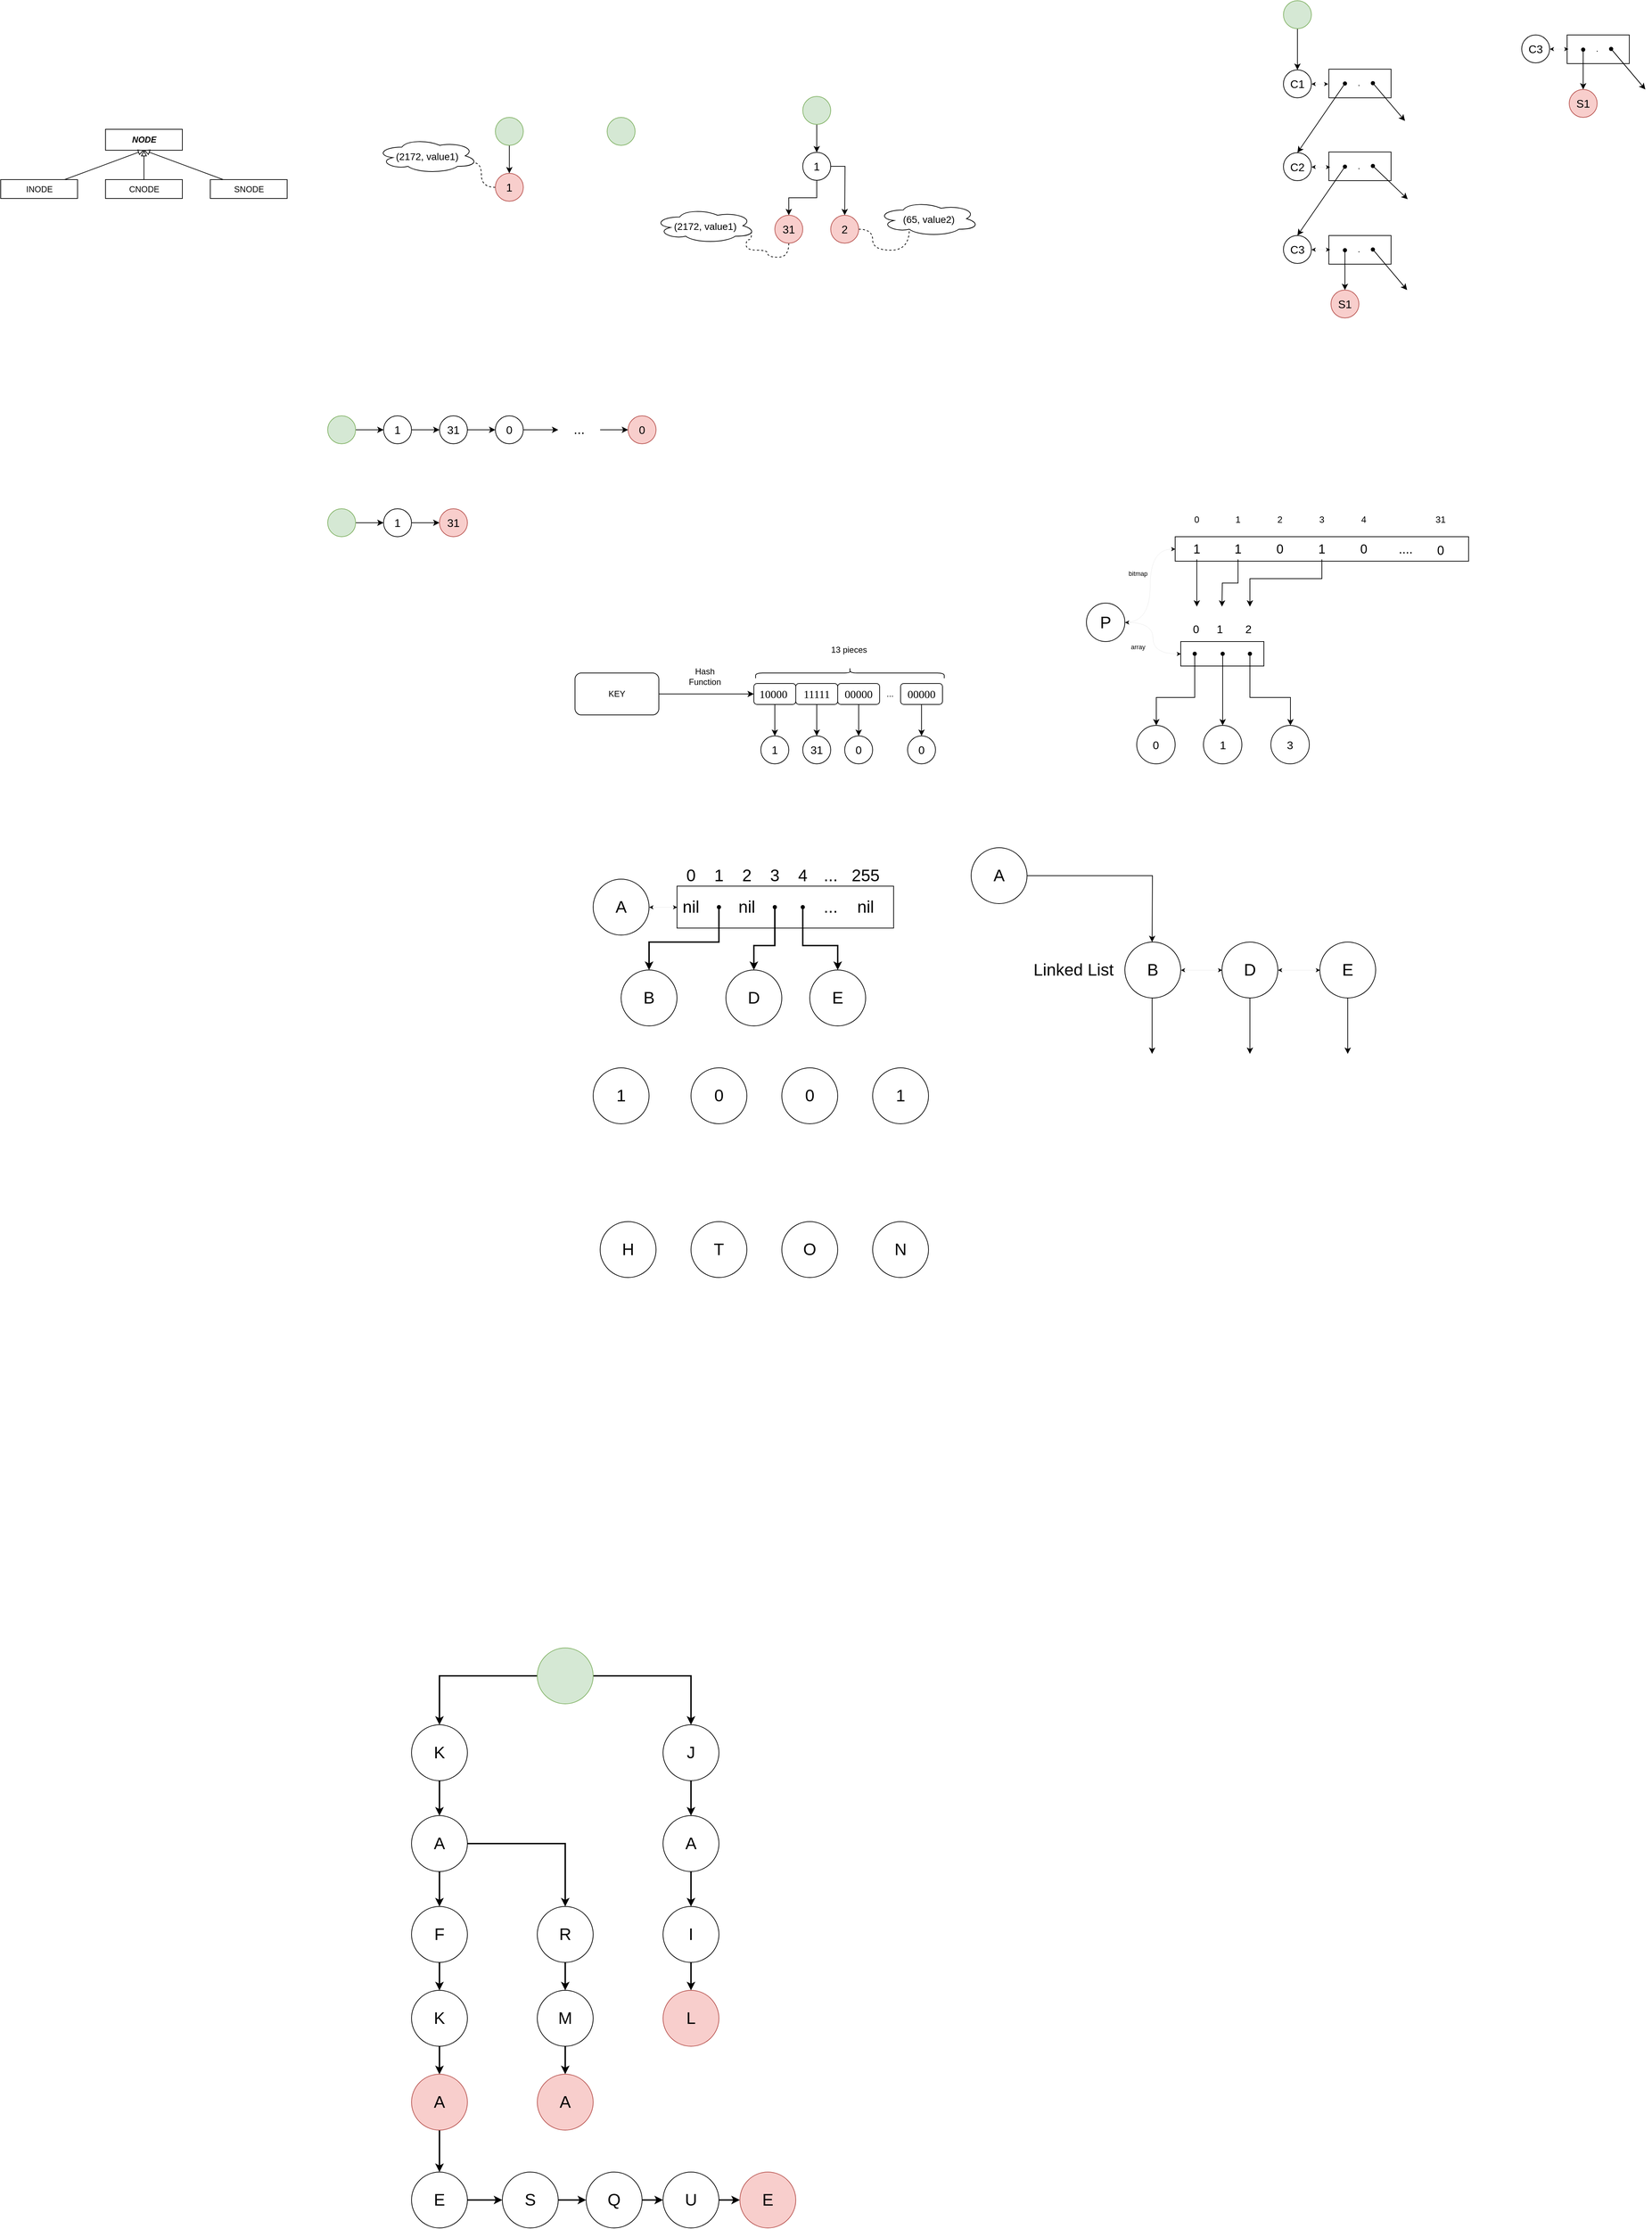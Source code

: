 <mxfile version="18.0.6" type="device"><diagram id="Sm_nSld03YN4w8bX5uwE" name="Page-1"><mxGraphModel dx="1265" dy="2917" grid="0" gridSize="10" guides="1" tooltips="1" connect="1" arrows="1" fold="1" page="0" pageScale="1" pageWidth="827" pageHeight="1169" math="0" shadow="0"><root><mxCell id="0"/><mxCell id="1" parent="0"/><mxCell id="US2ZV8XT3uplZTtyfbb9-1" style="edgeStyle=orthogonalEdgeStyle;rounded=0;orthogonalLoop=1;jettySize=auto;html=1;entryX=0.5;entryY=0;entryDx=0;entryDy=0;fontSize=24;strokeWidth=2;" parent="1" source="US2ZV8XT3uplZTtyfbb9-2" target="US2ZV8XT3uplZTtyfbb9-5" edge="1"><mxGeometry relative="1" as="geometry"/></mxCell><mxCell id="US2ZV8XT3uplZTtyfbb9-2" value="&lt;font style=&quot;font-size: 24px&quot;&gt;K&lt;/font&gt;" style="ellipse;whiteSpace=wrap;html=1;aspect=fixed;" parent="1" vertex="1"><mxGeometry x="220" y="80" width="80" height="80" as="geometry"/></mxCell><mxCell id="US2ZV8XT3uplZTtyfbb9-3" style="edgeStyle=orthogonalEdgeStyle;rounded=0;orthogonalLoop=1;jettySize=auto;html=1;entryX=0.5;entryY=0;entryDx=0;entryDy=0;fontSize=24;strokeWidth=2;" parent="1" source="US2ZV8XT3uplZTtyfbb9-5" target="US2ZV8XT3uplZTtyfbb9-7" edge="1"><mxGeometry relative="1" as="geometry"/></mxCell><mxCell id="US2ZV8XT3uplZTtyfbb9-4" style="edgeStyle=orthogonalEdgeStyle;rounded=0;orthogonalLoop=1;jettySize=auto;html=1;entryX=0.5;entryY=0;entryDx=0;entryDy=0;fontSize=24;strokeWidth=2;" parent="1" source="US2ZV8XT3uplZTtyfbb9-5" target="US2ZV8XT3uplZTtyfbb9-14" edge="1"><mxGeometry relative="1" as="geometry"/></mxCell><mxCell id="US2ZV8XT3uplZTtyfbb9-5" value="&lt;span style=&quot;font-size: 24px&quot;&gt;A&lt;/span&gt;" style="ellipse;whiteSpace=wrap;html=1;aspect=fixed;" parent="1" vertex="1"><mxGeometry x="220" y="210" width="80" height="80" as="geometry"/></mxCell><mxCell id="US2ZV8XT3uplZTtyfbb9-6" style="edgeStyle=orthogonalEdgeStyle;rounded=0;orthogonalLoop=1;jettySize=auto;html=1;fontSize=24;strokeWidth=2;" parent="1" source="US2ZV8XT3uplZTtyfbb9-7" target="US2ZV8XT3uplZTtyfbb9-10" edge="1"><mxGeometry relative="1" as="geometry"/></mxCell><mxCell id="US2ZV8XT3uplZTtyfbb9-7" value="&lt;font style=&quot;font-size: 24px&quot;&gt;F&lt;/font&gt;" style="ellipse;whiteSpace=wrap;html=1;aspect=fixed;" parent="1" vertex="1"><mxGeometry x="220" y="340" width="80" height="80" as="geometry"/></mxCell><mxCell id="US2ZV8XT3uplZTtyfbb9-8" style="edgeStyle=orthogonalEdgeStyle;rounded=0;orthogonalLoop=1;jettySize=auto;html=1;fontSize=24;" parent="1" source="US2ZV8XT3uplZTtyfbb9-10" target="US2ZV8XT3uplZTtyfbb9-12" edge="1"><mxGeometry relative="1" as="geometry"/></mxCell><mxCell id="US2ZV8XT3uplZTtyfbb9-9" value="" style="edgeStyle=orthogonalEdgeStyle;rounded=0;orthogonalLoop=1;jettySize=auto;html=1;fontSize=24;strokeWidth=2;" parent="1" source="US2ZV8XT3uplZTtyfbb9-10" target="US2ZV8XT3uplZTtyfbb9-12" edge="1"><mxGeometry relative="1" as="geometry"/></mxCell><mxCell id="US2ZV8XT3uplZTtyfbb9-10" value="&lt;font style=&quot;font-size: 24px&quot;&gt;K&lt;/font&gt;" style="ellipse;whiteSpace=wrap;html=1;aspect=fixed;" parent="1" vertex="1"><mxGeometry x="220" y="460" width="80" height="80" as="geometry"/></mxCell><mxCell id="US2ZV8XT3uplZTtyfbb9-11" style="edgeStyle=orthogonalEdgeStyle;rounded=0;orthogonalLoop=1;jettySize=auto;html=1;entryX=0.5;entryY=0;entryDx=0;entryDy=0;fontSize=24;strokeWidth=2;" parent="1" source="US2ZV8XT3uplZTtyfbb9-12" target="US2ZV8XT3uplZTtyfbb9-29" edge="1"><mxGeometry relative="1" as="geometry"/></mxCell><mxCell id="US2ZV8XT3uplZTtyfbb9-12" value="&lt;font style=&quot;font-size: 24px&quot;&gt;A&lt;/font&gt;" style="ellipse;whiteSpace=wrap;html=1;aspect=fixed;fillColor=#f8cecc;strokeColor=#b85450;" parent="1" vertex="1"><mxGeometry x="220" y="580" width="80" height="80" as="geometry"/></mxCell><mxCell id="US2ZV8XT3uplZTtyfbb9-13" style="edgeStyle=orthogonalEdgeStyle;rounded=0;orthogonalLoop=1;jettySize=auto;html=1;entryX=0.5;entryY=0;entryDx=0;entryDy=0;fontSize=24;strokeWidth=2;" parent="1" source="US2ZV8XT3uplZTtyfbb9-14" target="US2ZV8XT3uplZTtyfbb9-16" edge="1"><mxGeometry relative="1" as="geometry"/></mxCell><mxCell id="US2ZV8XT3uplZTtyfbb9-14" value="&lt;font style=&quot;font-size: 24px&quot;&gt;R&lt;/font&gt;" style="ellipse;whiteSpace=wrap;html=1;aspect=fixed;" parent="1" vertex="1"><mxGeometry x="400" y="340" width="80" height="80" as="geometry"/></mxCell><mxCell id="US2ZV8XT3uplZTtyfbb9-15" style="edgeStyle=orthogonalEdgeStyle;rounded=0;orthogonalLoop=1;jettySize=auto;html=1;entryX=0.5;entryY=0;entryDx=0;entryDy=0;fontSize=24;strokeWidth=2;" parent="1" source="US2ZV8XT3uplZTtyfbb9-16" target="US2ZV8XT3uplZTtyfbb9-17" edge="1"><mxGeometry relative="1" as="geometry"/></mxCell><mxCell id="US2ZV8XT3uplZTtyfbb9-16" value="&lt;font style=&quot;font-size: 24px&quot;&gt;M&lt;/font&gt;" style="ellipse;whiteSpace=wrap;html=1;aspect=fixed;" parent="1" vertex="1"><mxGeometry x="400" y="460" width="80" height="80" as="geometry"/></mxCell><mxCell id="US2ZV8XT3uplZTtyfbb9-17" value="&lt;font style=&quot;font-size: 24px&quot;&gt;A&lt;/font&gt;" style="ellipse;whiteSpace=wrap;html=1;aspect=fixed;fillColor=#f8cecc;strokeColor=#b85450;" parent="1" vertex="1"><mxGeometry x="400" y="580" width="80" height="80" as="geometry"/></mxCell><mxCell id="US2ZV8XT3uplZTtyfbb9-18" style="edgeStyle=orthogonalEdgeStyle;rounded=0;orthogonalLoop=1;jettySize=auto;html=1;fontSize=24;strokeWidth=2;" parent="1" source="US2ZV8XT3uplZTtyfbb9-20" target="US2ZV8XT3uplZTtyfbb9-2" edge="1"><mxGeometry relative="1" as="geometry"/></mxCell><mxCell id="US2ZV8XT3uplZTtyfbb9-19" style="edgeStyle=orthogonalEdgeStyle;rounded=0;orthogonalLoop=1;jettySize=auto;html=1;entryX=0.5;entryY=0;entryDx=0;entryDy=0;fontSize=24;strokeWidth=2;" parent="1" source="US2ZV8XT3uplZTtyfbb9-20" target="US2ZV8XT3uplZTtyfbb9-22" edge="1"><mxGeometry relative="1" as="geometry"/></mxCell><mxCell id="US2ZV8XT3uplZTtyfbb9-20" value="" style="ellipse;whiteSpace=wrap;html=1;aspect=fixed;fillColor=#d5e8d4;strokeColor=#82b366;" parent="1" vertex="1"><mxGeometry x="400" y="-30" width="80" height="80" as="geometry"/></mxCell><mxCell id="US2ZV8XT3uplZTtyfbb9-21" style="edgeStyle=orthogonalEdgeStyle;rounded=0;orthogonalLoop=1;jettySize=auto;html=1;entryX=0.5;entryY=0;entryDx=0;entryDy=0;fontSize=24;strokeWidth=2;" parent="1" source="US2ZV8XT3uplZTtyfbb9-22" target="US2ZV8XT3uplZTtyfbb9-24" edge="1"><mxGeometry relative="1" as="geometry"/></mxCell><mxCell id="US2ZV8XT3uplZTtyfbb9-22" value="&lt;font style=&quot;font-size: 24px&quot;&gt;J&lt;/font&gt;" style="ellipse;whiteSpace=wrap;html=1;aspect=fixed;" parent="1" vertex="1"><mxGeometry x="580" y="80" width="80" height="80" as="geometry"/></mxCell><mxCell id="US2ZV8XT3uplZTtyfbb9-23" style="edgeStyle=orthogonalEdgeStyle;rounded=0;orthogonalLoop=1;jettySize=auto;html=1;fontSize=24;strokeWidth=2;" parent="1" source="US2ZV8XT3uplZTtyfbb9-24" target="US2ZV8XT3uplZTtyfbb9-26" edge="1"><mxGeometry relative="1" as="geometry"/></mxCell><mxCell id="US2ZV8XT3uplZTtyfbb9-24" value="&lt;font style=&quot;font-size: 24px&quot;&gt;A&lt;/font&gt;" style="ellipse;whiteSpace=wrap;html=1;aspect=fixed;" parent="1" vertex="1"><mxGeometry x="580" y="210" width="80" height="80" as="geometry"/></mxCell><mxCell id="US2ZV8XT3uplZTtyfbb9-25" style="edgeStyle=orthogonalEdgeStyle;rounded=0;orthogonalLoop=1;jettySize=auto;html=1;entryX=0.5;entryY=0;entryDx=0;entryDy=0;fontSize=24;strokeWidth=2;" parent="1" source="US2ZV8XT3uplZTtyfbb9-26" target="US2ZV8XT3uplZTtyfbb9-27" edge="1"><mxGeometry relative="1" as="geometry"/></mxCell><mxCell id="US2ZV8XT3uplZTtyfbb9-26" value="&lt;font style=&quot;font-size: 24px&quot;&gt;I&lt;/font&gt;" style="ellipse;whiteSpace=wrap;html=1;aspect=fixed;" parent="1" vertex="1"><mxGeometry x="580" y="340" width="80" height="80" as="geometry"/></mxCell><mxCell id="US2ZV8XT3uplZTtyfbb9-27" value="&lt;font style=&quot;font-size: 24px&quot;&gt;L&lt;/font&gt;" style="ellipse;whiteSpace=wrap;html=1;aspect=fixed;fillColor=#f8cecc;strokeColor=#b85450;" parent="1" vertex="1"><mxGeometry x="580" y="460" width="80" height="80" as="geometry"/></mxCell><mxCell id="US2ZV8XT3uplZTtyfbb9-28" style="edgeStyle=orthogonalEdgeStyle;rounded=0;orthogonalLoop=1;jettySize=auto;html=1;entryX=0;entryY=0.5;entryDx=0;entryDy=0;fontSize=24;strokeWidth=2;" parent="1" source="US2ZV8XT3uplZTtyfbb9-29" target="US2ZV8XT3uplZTtyfbb9-31" edge="1"><mxGeometry relative="1" as="geometry"/></mxCell><mxCell id="US2ZV8XT3uplZTtyfbb9-29" value="&lt;span style=&quot;font-size: 24px&quot;&gt;E&lt;/span&gt;" style="ellipse;whiteSpace=wrap;html=1;aspect=fixed;" parent="1" vertex="1"><mxGeometry x="220" y="720" width="80" height="80" as="geometry"/></mxCell><mxCell id="US2ZV8XT3uplZTtyfbb9-30" style="edgeStyle=orthogonalEdgeStyle;rounded=0;orthogonalLoop=1;jettySize=auto;html=1;entryX=0;entryY=0.5;entryDx=0;entryDy=0;fontSize=24;strokeWidth=2;" parent="1" source="US2ZV8XT3uplZTtyfbb9-31" target="US2ZV8XT3uplZTtyfbb9-33" edge="1"><mxGeometry relative="1" as="geometry"/></mxCell><mxCell id="US2ZV8XT3uplZTtyfbb9-31" value="&lt;font style=&quot;font-size: 24px&quot;&gt;S&lt;/font&gt;" style="ellipse;whiteSpace=wrap;html=1;aspect=fixed;" parent="1" vertex="1"><mxGeometry x="350" y="720" width="80" height="80" as="geometry"/></mxCell><mxCell id="US2ZV8XT3uplZTtyfbb9-32" style="edgeStyle=orthogonalEdgeStyle;rounded=0;orthogonalLoop=1;jettySize=auto;html=1;entryX=0;entryY=0.5;entryDx=0;entryDy=0;fontSize=24;strokeWidth=2;" parent="1" source="US2ZV8XT3uplZTtyfbb9-33" target="US2ZV8XT3uplZTtyfbb9-35" edge="1"><mxGeometry relative="1" as="geometry"/></mxCell><mxCell id="US2ZV8XT3uplZTtyfbb9-33" value="&lt;span style=&quot;font-size: 24px&quot;&gt;Q&lt;/span&gt;" style="ellipse;whiteSpace=wrap;html=1;aspect=fixed;" parent="1" vertex="1"><mxGeometry x="470" y="720" width="80" height="80" as="geometry"/></mxCell><mxCell id="US2ZV8XT3uplZTtyfbb9-34" style="edgeStyle=orthogonalEdgeStyle;rounded=0;orthogonalLoop=1;jettySize=auto;html=1;fontSize=24;strokeWidth=2;" parent="1" source="US2ZV8XT3uplZTtyfbb9-35" target="US2ZV8XT3uplZTtyfbb9-36" edge="1"><mxGeometry relative="1" as="geometry"/></mxCell><mxCell id="US2ZV8XT3uplZTtyfbb9-35" value="&lt;span style=&quot;font-size: 24px&quot;&gt;U&lt;/span&gt;" style="ellipse;whiteSpace=wrap;html=1;aspect=fixed;" parent="1" vertex="1"><mxGeometry x="580" y="720" width="80" height="80" as="geometry"/></mxCell><mxCell id="US2ZV8XT3uplZTtyfbb9-36" value="&lt;span style=&quot;font-size: 24px&quot;&gt;E&lt;/span&gt;" style="ellipse;whiteSpace=wrap;html=1;aspect=fixed;fillColor=#f8cecc;strokeColor=#b85450;" parent="1" vertex="1"><mxGeometry x="690" y="720" width="80" height="80" as="geometry"/></mxCell><mxCell id="US2ZV8XT3uplZTtyfbb9-37" value="&lt;span style=&quot;font-size: 24px&quot;&gt;H&lt;/span&gt;" style="ellipse;whiteSpace=wrap;html=1;aspect=fixed;" parent="1" vertex="1"><mxGeometry x="490" y="-640" width="80" height="80" as="geometry"/></mxCell><mxCell id="US2ZV8XT3uplZTtyfbb9-38" value="&lt;span style=&quot;font-size: 24px&quot;&gt;T&lt;/span&gt;" style="ellipse;whiteSpace=wrap;html=1;aspect=fixed;" parent="1" vertex="1"><mxGeometry x="620" y="-640" width="80" height="80" as="geometry"/></mxCell><mxCell id="US2ZV8XT3uplZTtyfbb9-39" value="&lt;span style=&quot;font-size: 24px&quot;&gt;O&lt;/span&gt;" style="ellipse;whiteSpace=wrap;html=1;aspect=fixed;" parent="1" vertex="1"><mxGeometry x="750" y="-640" width="80" height="80" as="geometry"/></mxCell><mxCell id="US2ZV8XT3uplZTtyfbb9-40" value="&lt;span style=&quot;font-size: 24px&quot;&gt;N&lt;/span&gt;" style="ellipse;whiteSpace=wrap;html=1;aspect=fixed;" parent="1" vertex="1"><mxGeometry x="880" y="-640" width="80" height="80" as="geometry"/></mxCell><mxCell id="US2ZV8XT3uplZTtyfbb9-41" value="&lt;span style=&quot;font-size: 24px&quot;&gt;1&lt;/span&gt;" style="ellipse;whiteSpace=wrap;html=1;aspect=fixed;" parent="1" vertex="1"><mxGeometry x="480" y="-860" width="80" height="80" as="geometry"/></mxCell><mxCell id="US2ZV8XT3uplZTtyfbb9-42" value="&lt;span style=&quot;font-size: 24px&quot;&gt;0&lt;/span&gt;" style="ellipse;whiteSpace=wrap;html=1;aspect=fixed;" parent="1" vertex="1"><mxGeometry x="620" y="-860" width="80" height="80" as="geometry"/></mxCell><mxCell id="US2ZV8XT3uplZTtyfbb9-43" value="&lt;span style=&quot;font-size: 24px&quot;&gt;0&lt;/span&gt;" style="ellipse;whiteSpace=wrap;html=1;aspect=fixed;" parent="1" vertex="1"><mxGeometry x="750" y="-860" width="80" height="80" as="geometry"/></mxCell><mxCell id="US2ZV8XT3uplZTtyfbb9-44" value="&lt;span style=&quot;font-size: 24px&quot;&gt;1&lt;/span&gt;" style="ellipse;whiteSpace=wrap;html=1;aspect=fixed;" parent="1" vertex="1"><mxGeometry x="880" y="-860" width="80" height="80" as="geometry"/></mxCell><mxCell id="US2ZV8XT3uplZTtyfbb9-45" style="edgeStyle=orthogonalEdgeStyle;rounded=0;orthogonalLoop=1;jettySize=auto;html=1;entryX=0;entryY=0.5;entryDx=0;entryDy=0;fontSize=24;strokeWidth=0;curved=1;startArrow=classic;startFill=1;exitX=1;exitY=0.5;exitDx=0;exitDy=0;" parent="1" source="US2ZV8XT3uplZTtyfbb9-46" target="US2ZV8XT3uplZTtyfbb9-47" edge="1"><mxGeometry relative="1" as="geometry"/></mxCell><mxCell id="US2ZV8XT3uplZTtyfbb9-46" value="&lt;span style=&quot;font-size: 24px&quot;&gt;A&lt;/span&gt;" style="ellipse;whiteSpace=wrap;html=1;aspect=fixed;" parent="1" vertex="1"><mxGeometry x="480" y="-1130" width="80" height="80" as="geometry"/></mxCell><mxCell id="US2ZV8XT3uplZTtyfbb9-47" value="" style="rounded=0;whiteSpace=wrap;html=1;fontSize=24;" parent="1" vertex="1"><mxGeometry x="600" y="-1120" width="310" height="60" as="geometry"/></mxCell><mxCell id="US2ZV8XT3uplZTtyfbb9-48" value="nil" style="text;html=1;strokeColor=none;fillColor=none;align=center;verticalAlign=middle;whiteSpace=wrap;rounded=0;fontSize=24;" parent="1" vertex="1"><mxGeometry x="590" y="-1105" width="60" height="30" as="geometry"/></mxCell><mxCell id="US2ZV8XT3uplZTtyfbb9-49" value="0" style="text;html=1;strokeColor=none;fillColor=none;align=center;verticalAlign=middle;whiteSpace=wrap;rounded=0;fontSize=24;" parent="1" vertex="1"><mxGeometry x="590" y="-1150" width="60" height="30" as="geometry"/></mxCell><mxCell id="US2ZV8XT3uplZTtyfbb9-50" style="edgeStyle=orthogonalEdgeStyle;rounded=0;orthogonalLoop=1;jettySize=auto;html=1;entryX=0.5;entryY=0;entryDx=0;entryDy=0;fontSize=24;strokeWidth=2;" parent="1" source="US2ZV8XT3uplZTtyfbb9-51" target="US2ZV8XT3uplZTtyfbb9-61" edge="1"><mxGeometry relative="1" as="geometry"><Array as="points"><mxPoint x="660" y="-1040"/><mxPoint x="560" y="-1040"/></Array></mxGeometry></mxCell><mxCell id="US2ZV8XT3uplZTtyfbb9-51" value="" style="shape=waypoint;sketch=0;fillStyle=solid;size=6;pointerEvents=1;points=[];fillColor=none;resizable=0;rotatable=0;perimeter=centerPerimeter;snapToPoint=1;fontSize=24;" parent="1" vertex="1"><mxGeometry x="640" y="-1110" width="40" height="40" as="geometry"/></mxCell><mxCell id="US2ZV8XT3uplZTtyfbb9-52" style="edgeStyle=orthogonalEdgeStyle;rounded=0;orthogonalLoop=1;jettySize=auto;html=1;entryX=0.5;entryY=0;entryDx=0;entryDy=0;fontSize=24;strokeWidth=2;" parent="1" source="US2ZV8XT3uplZTtyfbb9-53" target="US2ZV8XT3uplZTtyfbb9-63" edge="1"><mxGeometry relative="1" as="geometry"/></mxCell><mxCell id="US2ZV8XT3uplZTtyfbb9-53" value="" style="shape=waypoint;sketch=0;fillStyle=solid;size=6;pointerEvents=1;points=[];fillColor=none;resizable=0;rotatable=0;perimeter=centerPerimeter;snapToPoint=1;fontSize=24;" parent="1" vertex="1"><mxGeometry x="760" y="-1110" width="40" height="40" as="geometry"/></mxCell><mxCell id="US2ZV8XT3uplZTtyfbb9-54" value="nil" style="text;html=1;strokeColor=none;fillColor=none;align=center;verticalAlign=middle;whiteSpace=wrap;rounded=0;fontSize=24;" parent="1" vertex="1"><mxGeometry x="670" y="-1105" width="60" height="30" as="geometry"/></mxCell><mxCell id="US2ZV8XT3uplZTtyfbb9-55" style="edgeStyle=orthogonalEdgeStyle;rounded=0;orthogonalLoop=1;jettySize=auto;html=1;entryX=0.5;entryY=0;entryDx=0;entryDy=0;fontSize=24;strokeWidth=2;" parent="1" source="US2ZV8XT3uplZTtyfbb9-56" target="US2ZV8XT3uplZTtyfbb9-62" edge="1"><mxGeometry relative="1" as="geometry"/></mxCell><mxCell id="US2ZV8XT3uplZTtyfbb9-56" value="" style="shape=waypoint;sketch=0;fillStyle=solid;size=6;pointerEvents=1;points=[];fillColor=none;resizable=0;rotatable=0;perimeter=centerPerimeter;snapToPoint=1;fontSize=24;" parent="1" vertex="1"><mxGeometry x="720" y="-1110" width="40" height="40" as="geometry"/></mxCell><mxCell id="US2ZV8XT3uplZTtyfbb9-57" value="1" style="text;html=1;strokeColor=none;fillColor=none;align=center;verticalAlign=middle;whiteSpace=wrap;rounded=0;fontSize=24;" parent="1" vertex="1"><mxGeometry x="630" y="-1150" width="60" height="30" as="geometry"/></mxCell><mxCell id="US2ZV8XT3uplZTtyfbb9-58" value="2" style="text;html=1;strokeColor=none;fillColor=none;align=center;verticalAlign=middle;whiteSpace=wrap;rounded=0;fontSize=24;" parent="1" vertex="1"><mxGeometry x="670" y="-1150" width="60" height="30" as="geometry"/></mxCell><mxCell id="US2ZV8XT3uplZTtyfbb9-59" value="3" style="text;html=1;strokeColor=none;fillColor=none;align=center;verticalAlign=middle;whiteSpace=wrap;rounded=0;fontSize=24;" parent="1" vertex="1"><mxGeometry x="710" y="-1150" width="60" height="30" as="geometry"/></mxCell><mxCell id="US2ZV8XT3uplZTtyfbb9-60" value="4" style="text;html=1;strokeColor=none;fillColor=none;align=center;verticalAlign=middle;whiteSpace=wrap;rounded=0;fontSize=24;" parent="1" vertex="1"><mxGeometry x="750" y="-1150" width="60" height="30" as="geometry"/></mxCell><mxCell id="US2ZV8XT3uplZTtyfbb9-61" value="&lt;span style=&quot;font-size: 24px&quot;&gt;B&lt;/span&gt;" style="ellipse;whiteSpace=wrap;html=1;aspect=fixed;" parent="1" vertex="1"><mxGeometry x="520" y="-1000" width="80" height="80" as="geometry"/></mxCell><mxCell id="US2ZV8XT3uplZTtyfbb9-62" value="&lt;span style=&quot;font-size: 24px&quot;&gt;D&lt;/span&gt;" style="ellipse;whiteSpace=wrap;html=1;aspect=fixed;" parent="1" vertex="1"><mxGeometry x="670" y="-1000" width="80" height="80" as="geometry"/></mxCell><mxCell id="US2ZV8XT3uplZTtyfbb9-63" value="&lt;span style=&quot;font-size: 24px&quot;&gt;E&lt;/span&gt;" style="ellipse;whiteSpace=wrap;html=1;aspect=fixed;" parent="1" vertex="1"><mxGeometry x="790" y="-1000" width="80" height="80" as="geometry"/></mxCell><mxCell id="US2ZV8XT3uplZTtyfbb9-64" value="..." style="text;html=1;strokeColor=none;fillColor=none;align=center;verticalAlign=middle;whiteSpace=wrap;rounded=0;fontSize=24;" parent="1" vertex="1"><mxGeometry x="790" y="-1150" width="60" height="30" as="geometry"/></mxCell><mxCell id="US2ZV8XT3uplZTtyfbb9-65" value="255" style="text;html=1;strokeColor=none;fillColor=none;align=center;verticalAlign=middle;whiteSpace=wrap;rounded=0;fontSize=24;" parent="1" vertex="1"><mxGeometry x="840" y="-1150" width="60" height="30" as="geometry"/></mxCell><mxCell id="US2ZV8XT3uplZTtyfbb9-66" value="nil" style="text;html=1;strokeColor=none;fillColor=none;align=center;verticalAlign=middle;whiteSpace=wrap;rounded=0;fontSize=24;" parent="1" vertex="1"><mxGeometry x="840" y="-1105" width="60" height="30" as="geometry"/></mxCell><mxCell id="US2ZV8XT3uplZTtyfbb9-67" value="..." style="text;html=1;strokeColor=none;fillColor=none;align=center;verticalAlign=middle;whiteSpace=wrap;rounded=0;fontSize=24;" parent="1" vertex="1"><mxGeometry x="790" y="-1105" width="60" height="30" as="geometry"/></mxCell><mxCell id="US2ZV8XT3uplZTtyfbb9-68" style="rounded=0;orthogonalLoop=1;jettySize=auto;html=1;fontSize=24;startArrow=none;startFill=0;strokeWidth=1;edgeStyle=orthogonalEdgeStyle;" parent="1" source="US2ZV8XT3uplZTtyfbb9-69" edge="1"><mxGeometry relative="1" as="geometry"><mxPoint x="1280" y="-1040" as="targetPoint"/></mxGeometry></mxCell><mxCell id="US2ZV8XT3uplZTtyfbb9-69" value="&lt;span style=&quot;font-size: 24px&quot;&gt;A&lt;/span&gt;" style="ellipse;whiteSpace=wrap;html=1;aspect=fixed;" parent="1" vertex="1"><mxGeometry x="1021" y="-1175" width="80" height="80" as="geometry"/></mxCell><mxCell id="US2ZV8XT3uplZTtyfbb9-70" style="edgeStyle=orthogonalEdgeStyle;curved=1;rounded=0;orthogonalLoop=1;jettySize=auto;html=1;entryX=0;entryY=0.5;entryDx=0;entryDy=0;fontSize=24;startArrow=classic;startFill=1;strokeWidth=0;" parent="1" source="US2ZV8XT3uplZTtyfbb9-72" target="US2ZV8XT3uplZTtyfbb9-75" edge="1"><mxGeometry relative="1" as="geometry"/></mxCell><mxCell id="US2ZV8XT3uplZTtyfbb9-71" style="edgeStyle=orthogonalEdgeStyle;rounded=0;orthogonalLoop=1;jettySize=auto;html=1;fontSize=24;startArrow=none;startFill=0;strokeWidth=1;" parent="1" source="US2ZV8XT3uplZTtyfbb9-72" edge="1"><mxGeometry relative="1" as="geometry"><mxPoint x="1280" y="-880" as="targetPoint"/><Array as="points"><mxPoint x="1280" y="-940"/><mxPoint x="1280" y="-940"/></Array></mxGeometry></mxCell><mxCell id="US2ZV8XT3uplZTtyfbb9-72" value="&lt;span style=&quot;font-size: 24px&quot;&gt;B&lt;/span&gt;" style="ellipse;whiteSpace=wrap;html=1;aspect=fixed;" parent="1" vertex="1"><mxGeometry x="1241" y="-1040" width="80" height="80" as="geometry"/></mxCell><mxCell id="US2ZV8XT3uplZTtyfbb9-73" style="edgeStyle=orthogonalEdgeStyle;curved=1;rounded=0;orthogonalLoop=1;jettySize=auto;html=1;entryX=0;entryY=0.5;entryDx=0;entryDy=0;fontSize=24;startArrow=classic;startFill=1;strokeWidth=0;" parent="1" source="US2ZV8XT3uplZTtyfbb9-75" target="US2ZV8XT3uplZTtyfbb9-77" edge="1"><mxGeometry relative="1" as="geometry"/></mxCell><mxCell id="US2ZV8XT3uplZTtyfbb9-74" style="edgeStyle=orthogonalEdgeStyle;rounded=0;orthogonalLoop=1;jettySize=auto;html=1;fontSize=24;startArrow=none;startFill=0;strokeWidth=1;" parent="1" source="US2ZV8XT3uplZTtyfbb9-75" edge="1"><mxGeometry relative="1" as="geometry"><mxPoint x="1420" y="-880" as="targetPoint"/></mxGeometry></mxCell><mxCell id="US2ZV8XT3uplZTtyfbb9-75" value="&lt;span style=&quot;font-size: 24px&quot;&gt;D&lt;/span&gt;" style="ellipse;whiteSpace=wrap;html=1;aspect=fixed;" parent="1" vertex="1"><mxGeometry x="1380" y="-1040" width="80" height="80" as="geometry"/></mxCell><mxCell id="US2ZV8XT3uplZTtyfbb9-76" style="edgeStyle=orthogonalEdgeStyle;rounded=0;orthogonalLoop=1;jettySize=auto;html=1;fontSize=24;startArrow=none;startFill=0;strokeWidth=1;" parent="1" source="US2ZV8XT3uplZTtyfbb9-77" edge="1"><mxGeometry relative="1" as="geometry"><mxPoint x="1560" y="-880" as="targetPoint"/></mxGeometry></mxCell><mxCell id="US2ZV8XT3uplZTtyfbb9-77" value="&lt;span style=&quot;font-size: 24px&quot;&gt;E&lt;/span&gt;" style="ellipse;whiteSpace=wrap;html=1;aspect=fixed;" parent="1" vertex="1"><mxGeometry x="1520" y="-1040" width="80" height="80" as="geometry"/></mxCell><mxCell id="US2ZV8XT3uplZTtyfbb9-78" value="Linked List&amp;nbsp;" style="text;html=1;strokeColor=none;fillColor=none;align=center;verticalAlign=middle;whiteSpace=wrap;rounded=0;fontSize=24;" parent="1" vertex="1"><mxGeometry x="1101" y="-1015" width="140" height="30" as="geometry"/></mxCell><mxCell id="US2ZV8XT3uplZTtyfbb9-79" style="edgeStyle=orthogonalEdgeStyle;rounded=0;orthogonalLoop=1;jettySize=auto;html=1;" parent="1" source="US2ZV8XT3uplZTtyfbb9-80" edge="1"><mxGeometry relative="1" as="geometry"><mxPoint x="710" y="-1395" as="targetPoint"/></mxGeometry></mxCell><mxCell id="US2ZV8XT3uplZTtyfbb9-80" value="KEY" style="rounded=1;whiteSpace=wrap;html=1;" parent="1" vertex="1"><mxGeometry x="454" y="-1425" width="120" height="60" as="geometry"/></mxCell><mxCell id="US2ZV8XT3uplZTtyfbb9-81" value="Hash Function" style="text;html=1;strokeColor=none;fillColor=none;align=center;verticalAlign=middle;whiteSpace=wrap;rounded=0;" parent="1" vertex="1"><mxGeometry x="610" y="-1435" width="60" height="30" as="geometry"/></mxCell><mxCell id="US2ZV8XT3uplZTtyfbb9-82" value="&lt;span style=&quot;font-size: 12pt; line-height: 150%; font-family: &amp;quot;Times New Roman&amp;quot;, serif;&quot;&gt;10000&amp;nbsp;&lt;/span&gt;" style="rounded=1;whiteSpace=wrap;html=1;" parent="1" vertex="1"><mxGeometry x="710" y="-1410" width="60" height="30" as="geometry"/></mxCell><mxCell id="US2ZV8XT3uplZTtyfbb9-83" value="" style="endArrow=classic;html=1;rounded=0;exitX=0.5;exitY=1;exitDx=0;exitDy=0;" parent="1" source="US2ZV8XT3uplZTtyfbb9-82" edge="1"><mxGeometry width="50" height="50" relative="1" as="geometry"><mxPoint x="750" y="-1318" as="sourcePoint"/><mxPoint x="740" y="-1335" as="targetPoint"/></mxGeometry></mxCell><mxCell id="US2ZV8XT3uplZTtyfbb9-84" style="edgeStyle=orthogonalEdgeStyle;rounded=0;orthogonalLoop=1;jettySize=auto;html=1;entryX=0.5;entryY=0;entryDx=0;entryDy=0;fontSize=16;strokeWidth=1;" parent="1" source="US2ZV8XT3uplZTtyfbb9-85" target="US2ZV8XT3uplZTtyfbb9-92" edge="1"><mxGeometry relative="1" as="geometry"/></mxCell><mxCell id="US2ZV8XT3uplZTtyfbb9-85" value="&lt;span style=&quot;font-size: 12pt; line-height: 150%; font-family: &amp;quot;Times New Roman&amp;quot;, serif;&quot;&gt;11111&lt;/span&gt;" style="rounded=1;whiteSpace=wrap;html=1;" parent="1" vertex="1"><mxGeometry x="770" y="-1410" width="60" height="30" as="geometry"/></mxCell><mxCell id="US2ZV8XT3uplZTtyfbb9-86" style="edgeStyle=orthogonalEdgeStyle;rounded=0;orthogonalLoop=1;jettySize=auto;html=1;entryX=0.5;entryY=0;entryDx=0;entryDy=0;fontSize=16;strokeWidth=1;" parent="1" source="US2ZV8XT3uplZTtyfbb9-87" target="US2ZV8XT3uplZTtyfbb9-93" edge="1"><mxGeometry relative="1" as="geometry"/></mxCell><mxCell id="US2ZV8XT3uplZTtyfbb9-87" value="&lt;span style=&quot;font-size: 12pt; line-height: 150%; font-family: &amp;quot;Times New Roman&amp;quot;, serif;&quot;&gt;00000&lt;/span&gt;" style="rounded=1;whiteSpace=wrap;html=1;" parent="1" vertex="1"><mxGeometry x="830" y="-1410" width="60" height="30" as="geometry"/></mxCell><mxCell id="US2ZV8XT3uplZTtyfbb9-88" style="edgeStyle=orthogonalEdgeStyle;rounded=0;orthogonalLoop=1;jettySize=auto;html=1;entryX=0.5;entryY=0;entryDx=0;entryDy=0;fontSize=16;strokeWidth=1;" parent="1" source="US2ZV8XT3uplZTtyfbb9-89" target="US2ZV8XT3uplZTtyfbb9-94" edge="1"><mxGeometry relative="1" as="geometry"/></mxCell><mxCell id="US2ZV8XT3uplZTtyfbb9-89" value="&lt;span style=&quot;font-size: 12pt; line-height: 150%; font-family: &amp;quot;Times New Roman&amp;quot;, serif;&quot;&gt;00000&lt;/span&gt;" style="rounded=1;whiteSpace=wrap;html=1;" parent="1" vertex="1"><mxGeometry x="920" y="-1410" width="60" height="30" as="geometry"/></mxCell><mxCell id="US2ZV8XT3uplZTtyfbb9-90" value="..." style="text;html=1;strokeColor=none;fillColor=none;align=center;verticalAlign=middle;whiteSpace=wrap;rounded=0;" parent="1" vertex="1"><mxGeometry x="875" y="-1410" width="60" height="30" as="geometry"/></mxCell><mxCell id="US2ZV8XT3uplZTtyfbb9-91" value="&lt;font style=&quot;font-size: 16px;&quot;&gt;1&lt;/font&gt;" style="ellipse;whiteSpace=wrap;html=1;aspect=fixed;" parent="1" vertex="1"><mxGeometry x="720" y="-1335" width="40" height="40" as="geometry"/></mxCell><mxCell id="US2ZV8XT3uplZTtyfbb9-92" value="&lt;font style=&quot;font-size: 16px;&quot;&gt;31&lt;/font&gt;" style="ellipse;whiteSpace=wrap;html=1;aspect=fixed;" parent="1" vertex="1"><mxGeometry x="780" y="-1335" width="40" height="40" as="geometry"/></mxCell><mxCell id="US2ZV8XT3uplZTtyfbb9-93" value="&lt;font style=&quot;font-size: 16px;&quot;&gt;0&lt;/font&gt;" style="ellipse;whiteSpace=wrap;html=1;aspect=fixed;" parent="1" vertex="1"><mxGeometry x="840" y="-1335" width="40" height="40" as="geometry"/></mxCell><mxCell id="US2ZV8XT3uplZTtyfbb9-94" value="&lt;font style=&quot;font-size: 16px;&quot;&gt;0&lt;/font&gt;" style="ellipse;whiteSpace=wrap;html=1;aspect=fixed;" parent="1" vertex="1"><mxGeometry x="930" y="-1335" width="40" height="40" as="geometry"/></mxCell><mxCell id="US2ZV8XT3uplZTtyfbb9-95" value="" style="shape=curlyBracket;whiteSpace=wrap;html=1;rounded=1;fontSize=16;rotation=90;" parent="1" vertex="1"><mxGeometry x="840" y="-1560" width="15" height="270" as="geometry"/></mxCell><mxCell id="US2ZV8XT3uplZTtyfbb9-96" value="&lt;font style=&quot;font-size: 12px;&quot;&gt;13 pieces&amp;nbsp;&lt;/font&gt;" style="text;html=1;strokeColor=none;fillColor=none;align=center;verticalAlign=middle;whiteSpace=wrap;rounded=0;fontSize=16;" parent="1" vertex="1"><mxGeometry x="807.5" y="-1475" width="80" height="30" as="geometry"/></mxCell><mxCell id="US2ZV8XT3uplZTtyfbb9-97" style="edgeStyle=orthogonalEdgeStyle;rounded=0;orthogonalLoop=1;jettySize=auto;html=1;entryX=0;entryY=0.5;entryDx=0;entryDy=0;fontSize=12;strokeWidth=1;" parent="1" source="US2ZV8XT3uplZTtyfbb9-98" target="US2ZV8XT3uplZTtyfbb9-100" edge="1"><mxGeometry relative="1" as="geometry"/></mxCell><mxCell id="US2ZV8XT3uplZTtyfbb9-98" value="&lt;font style=&quot;font-size: 16px;&quot;&gt;1&lt;/font&gt;" style="ellipse;whiteSpace=wrap;html=1;aspect=fixed;" parent="1" vertex="1"><mxGeometry x="180" y="-1793" width="40" height="40" as="geometry"/></mxCell><mxCell id="US2ZV8XT3uplZTtyfbb9-99" style="edgeStyle=orthogonalEdgeStyle;rounded=0;orthogonalLoop=1;jettySize=auto;html=1;entryX=0;entryY=0.5;entryDx=0;entryDy=0;fontSize=12;strokeWidth=1;" parent="1" source="US2ZV8XT3uplZTtyfbb9-100" target="US2ZV8XT3uplZTtyfbb9-102" edge="1"><mxGeometry relative="1" as="geometry"/></mxCell><mxCell id="US2ZV8XT3uplZTtyfbb9-100" value="&lt;font style=&quot;font-size: 16px;&quot;&gt;31&lt;/font&gt;" style="ellipse;whiteSpace=wrap;html=1;aspect=fixed;" parent="1" vertex="1"><mxGeometry x="260" y="-1793" width="40" height="40" as="geometry"/></mxCell><mxCell id="US2ZV8XT3uplZTtyfbb9-101" style="edgeStyle=orthogonalEdgeStyle;rounded=0;orthogonalLoop=1;jettySize=auto;html=1;entryX=0;entryY=0.5;entryDx=0;entryDy=0;fontSize=12;strokeWidth=1;" parent="1" source="US2ZV8XT3uplZTtyfbb9-102" target="US2ZV8XT3uplZTtyfbb9-107" edge="1"><mxGeometry relative="1" as="geometry"/></mxCell><mxCell id="US2ZV8XT3uplZTtyfbb9-102" value="&lt;font style=&quot;font-size: 16px;&quot;&gt;0&lt;/font&gt;" style="ellipse;whiteSpace=wrap;html=1;aspect=fixed;" parent="1" vertex="1"><mxGeometry x="340" y="-1793" width="40" height="40" as="geometry"/></mxCell><mxCell id="US2ZV8XT3uplZTtyfbb9-103" value="&lt;font style=&quot;font-size: 16px;&quot;&gt;0&lt;/font&gt;" style="ellipse;whiteSpace=wrap;html=1;aspect=fixed;fillColor=#f8cecc;strokeColor=#b85450;" parent="1" vertex="1"><mxGeometry x="530" y="-1793" width="40" height="40" as="geometry"/></mxCell><mxCell id="US2ZV8XT3uplZTtyfbb9-104" style="edgeStyle=orthogonalEdgeStyle;rounded=0;orthogonalLoop=1;jettySize=auto;html=1;entryX=0;entryY=0.5;entryDx=0;entryDy=0;fontSize=12;strokeWidth=1;" parent="1" source="US2ZV8XT3uplZTtyfbb9-105" target="US2ZV8XT3uplZTtyfbb9-98" edge="1"><mxGeometry relative="1" as="geometry"/></mxCell><mxCell id="US2ZV8XT3uplZTtyfbb9-105" value="" style="ellipse;whiteSpace=wrap;html=1;aspect=fixed;fillColor=#d5e8d4;strokeColor=#82b366;" parent="1" vertex="1"><mxGeometry x="100" y="-1793" width="40" height="40" as="geometry"/></mxCell><mxCell id="US2ZV8XT3uplZTtyfbb9-106" style="edgeStyle=orthogonalEdgeStyle;rounded=0;orthogonalLoop=1;jettySize=auto;html=1;entryX=0;entryY=0.5;entryDx=0;entryDy=0;fontSize=12;strokeWidth=1;" parent="1" source="US2ZV8XT3uplZTtyfbb9-107" target="US2ZV8XT3uplZTtyfbb9-103" edge="1"><mxGeometry relative="1" as="geometry"/></mxCell><mxCell id="US2ZV8XT3uplZTtyfbb9-107" value="&lt;font style=&quot;font-size: 19px;&quot;&gt;...&lt;/font&gt;" style="text;html=1;strokeColor=none;fillColor=none;align=center;verticalAlign=middle;whiteSpace=wrap;rounded=0;fontSize=12;" parent="1" vertex="1"><mxGeometry x="430" y="-1788" width="60" height="30" as="geometry"/></mxCell><mxCell id="US2ZV8XT3uplZTtyfbb9-108" style="edgeStyle=orthogonalEdgeStyle;rounded=0;orthogonalLoop=1;jettySize=auto;html=1;entryX=0;entryY=0.5;entryDx=0;entryDy=0;fontSize=12;strokeWidth=1;" parent="1" source="US2ZV8XT3uplZTtyfbb9-109" target="US2ZV8XT3uplZTtyfbb9-110" edge="1"><mxGeometry relative="1" as="geometry"/></mxCell><mxCell id="US2ZV8XT3uplZTtyfbb9-109" value="&lt;font style=&quot;font-size: 16px;&quot;&gt;1&lt;/font&gt;" style="ellipse;whiteSpace=wrap;html=1;aspect=fixed;" parent="1" vertex="1"><mxGeometry x="180" y="-1660" width="40" height="40" as="geometry"/></mxCell><mxCell id="US2ZV8XT3uplZTtyfbb9-110" value="&lt;font style=&quot;font-size: 16px;&quot;&gt;31&lt;/font&gt;" style="ellipse;whiteSpace=wrap;html=1;aspect=fixed;fillColor=#f8cecc;strokeColor=#b85450;" parent="1" vertex="1"><mxGeometry x="260" y="-1660" width="40" height="40" as="geometry"/></mxCell><mxCell id="US2ZV8XT3uplZTtyfbb9-111" style="edgeStyle=orthogonalEdgeStyle;rounded=0;orthogonalLoop=1;jettySize=auto;html=1;entryX=0;entryY=0.5;entryDx=0;entryDy=0;fontSize=12;strokeWidth=1;" parent="1" source="US2ZV8XT3uplZTtyfbb9-112" target="US2ZV8XT3uplZTtyfbb9-109" edge="1"><mxGeometry relative="1" as="geometry"/></mxCell><mxCell id="US2ZV8XT3uplZTtyfbb9-112" value="" style="ellipse;whiteSpace=wrap;html=1;aspect=fixed;fillColor=#d5e8d4;strokeColor=#82b366;" parent="1" vertex="1"><mxGeometry x="100" y="-1660" width="40" height="40" as="geometry"/></mxCell><mxCell id="US2ZV8XT3uplZTtyfbb9-113" style="edgeStyle=orthogonalEdgeStyle;rounded=0;orthogonalLoop=1;jettySize=auto;html=1;entryX=0.5;entryY=0;entryDx=0;entryDy=0;fontSize=19;strokeWidth=1;" parent="1" source="US2ZV8XT3uplZTtyfbb9-114" target="US2ZV8XT3uplZTtyfbb9-116" edge="1"><mxGeometry relative="1" as="geometry"/></mxCell><mxCell id="US2ZV8XT3uplZTtyfbb9-114" value="" style="ellipse;whiteSpace=wrap;html=1;aspect=fixed;fillColor=#d5e8d4;strokeColor=#82b366;" parent="1" vertex="1"><mxGeometry x="340" y="-2220" width="40" height="40" as="geometry"/></mxCell><mxCell id="US2ZV8XT3uplZTtyfbb9-115" style="edgeStyle=orthogonalEdgeStyle;rounded=0;orthogonalLoop=1;jettySize=auto;html=1;entryX=0.96;entryY=0.7;entryDx=0;entryDy=0;entryPerimeter=0;fontSize=14;strokeWidth=1;curved=1;endArrow=none;endFill=0;dashed=1;" parent="1" source="US2ZV8XT3uplZTtyfbb9-116" target="US2ZV8XT3uplZTtyfbb9-117" edge="1"><mxGeometry relative="1" as="geometry"/></mxCell><mxCell id="US2ZV8XT3uplZTtyfbb9-116" value="&lt;font style=&quot;font-size: 16px;&quot;&gt;1&lt;/font&gt;" style="ellipse;whiteSpace=wrap;html=1;aspect=fixed;fillColor=#f8cecc;strokeColor=#b85450;" parent="1" vertex="1"><mxGeometry x="340" y="-2140" width="40" height="40" as="geometry"/></mxCell><mxCell id="US2ZV8XT3uplZTtyfbb9-117" value="&lt;font style=&quot;font-size: 14px;&quot;&gt;(2172, value1)&lt;br&gt;&lt;/font&gt;" style="ellipse;shape=cloud;whiteSpace=wrap;html=1;fontSize=19;" parent="1" vertex="1"><mxGeometry x="170" y="-2190" width="145" height="50" as="geometry"/></mxCell><mxCell id="US2ZV8XT3uplZTtyfbb9-118" value="" style="ellipse;whiteSpace=wrap;html=1;aspect=fixed;fillColor=#d5e8d4;strokeColor=#82b366;" parent="1" vertex="1"><mxGeometry x="500" y="-2220" width="40" height="40" as="geometry"/></mxCell><mxCell id="US2ZV8XT3uplZTtyfbb9-119" style="edgeStyle=orthogonalEdgeStyle;rounded=0;orthogonalLoop=1;jettySize=auto;html=1;entryX=0.5;entryY=0;entryDx=0;entryDy=0;fontSize=19;strokeWidth=1;" parent="1" source="US2ZV8XT3uplZTtyfbb9-120" target="US2ZV8XT3uplZTtyfbb9-124" edge="1"><mxGeometry relative="1" as="geometry"/></mxCell><mxCell id="US2ZV8XT3uplZTtyfbb9-120" value="" style="ellipse;whiteSpace=wrap;html=1;aspect=fixed;fillColor=#d5e8d4;strokeColor=#82b366;" parent="1" vertex="1"><mxGeometry x="780" y="-2250" width="40" height="40" as="geometry"/></mxCell><mxCell id="US2ZV8XT3uplZTtyfbb9-121" style="edgeStyle=orthogonalEdgeStyle;rounded=0;orthogonalLoop=1;jettySize=auto;html=1;entryX=0.96;entryY=0.7;entryDx=0;entryDy=0;entryPerimeter=0;fontSize=14;strokeWidth=1;curved=1;endArrow=none;endFill=0;dashed=1;exitX=0.5;exitY=1;exitDx=0;exitDy=0;" parent="1" source="US2ZV8XT3uplZTtyfbb9-126" target="US2ZV8XT3uplZTtyfbb9-125" edge="1"><mxGeometry relative="1" as="geometry"><Array as="points"><mxPoint x="760" y="-2020"/><mxPoint x="730" y="-2020"/><mxPoint x="730" y="-2030"/><mxPoint x="699" y="-2030"/><mxPoint x="699" y="-2045"/></Array></mxGeometry></mxCell><mxCell id="US2ZV8XT3uplZTtyfbb9-122" style="edgeStyle=orthogonalEdgeStyle;rounded=0;orthogonalLoop=1;jettySize=auto;html=1;entryX=0.5;entryY=0;entryDx=0;entryDy=0;fontSize=14;startArrow=none;startFill=0;endArrow=classic;endFill=1;strokeWidth=1;" parent="1" source="US2ZV8XT3uplZTtyfbb9-124" target="US2ZV8XT3uplZTtyfbb9-126" edge="1"><mxGeometry relative="1" as="geometry"/></mxCell><mxCell id="US2ZV8XT3uplZTtyfbb9-123" style="edgeStyle=orthogonalEdgeStyle;rounded=0;orthogonalLoop=1;jettySize=auto;html=1;fontSize=14;startArrow=none;startFill=0;endArrow=classic;endFill=1;strokeWidth=1;" parent="1" source="US2ZV8XT3uplZTtyfbb9-124" edge="1"><mxGeometry relative="1" as="geometry"><mxPoint x="840" y="-2080" as="targetPoint"/></mxGeometry></mxCell><mxCell id="US2ZV8XT3uplZTtyfbb9-124" value="&lt;font style=&quot;font-size: 16px;&quot;&gt;1&lt;/font&gt;" style="ellipse;whiteSpace=wrap;html=1;aspect=fixed;" parent="1" vertex="1"><mxGeometry x="780" y="-2170" width="40" height="40" as="geometry"/></mxCell><mxCell id="US2ZV8XT3uplZTtyfbb9-125" value="&lt;font style=&quot;font-size: 14px;&quot;&gt;(2172, value1)&lt;br&gt;&lt;/font&gt;" style="ellipse;shape=cloud;whiteSpace=wrap;html=1;fontSize=19;" parent="1" vertex="1"><mxGeometry x="567.5" y="-2090" width="145" height="50" as="geometry"/></mxCell><mxCell id="US2ZV8XT3uplZTtyfbb9-126" value="&lt;font style=&quot;font-size: 16px;&quot;&gt;31&lt;/font&gt;" style="ellipse;whiteSpace=wrap;html=1;aspect=fixed;fillColor=#f8cecc;strokeColor=#b85450;" parent="1" vertex="1"><mxGeometry x="740" y="-2080" width="40" height="40" as="geometry"/></mxCell><mxCell id="US2ZV8XT3uplZTtyfbb9-127" style="edgeStyle=orthogonalEdgeStyle;rounded=0;orthogonalLoop=1;jettySize=auto;html=1;entryX=0.31;entryY=0.8;entryDx=0;entryDy=0;entryPerimeter=0;fontSize=14;startArrow=none;startFill=0;endArrow=none;endFill=0;strokeWidth=1;elbow=vertical;curved=1;dashed=1;" parent="1" source="US2ZV8XT3uplZTtyfbb9-128" target="US2ZV8XT3uplZTtyfbb9-129" edge="1"><mxGeometry relative="1" as="geometry"><Array as="points"><mxPoint x="880" y="-2060"/><mxPoint x="880" y="-2030"/></Array></mxGeometry></mxCell><mxCell id="US2ZV8XT3uplZTtyfbb9-128" value="&lt;font style=&quot;font-size: 16px;&quot;&gt;2&lt;/font&gt;" style="ellipse;whiteSpace=wrap;html=1;aspect=fixed;fillColor=#f8cecc;strokeColor=#b85450;" parent="1" vertex="1"><mxGeometry x="820" y="-2080" width="40" height="40" as="geometry"/></mxCell><mxCell id="US2ZV8XT3uplZTtyfbb9-129" value="&lt;font style=&quot;font-size: 14px;&quot;&gt;(65, value2)&lt;br&gt;&lt;/font&gt;" style="ellipse;shape=cloud;whiteSpace=wrap;html=1;fontSize=19;" parent="1" vertex="1"><mxGeometry x="887.5" y="-2100" width="145" height="50" as="geometry"/></mxCell><mxCell id="US2ZV8XT3uplZTtyfbb9-130" style="edgeStyle=orthogonalEdgeStyle;rounded=0;orthogonalLoop=1;jettySize=auto;html=1;entryX=0;entryY=0.5;entryDx=0;entryDy=0;fontSize=24;strokeWidth=0;curved=1;startArrow=classic;startFill=1;exitX=1;exitY=0.5;exitDx=0;exitDy=0;" parent="1" source="US2ZV8XT3uplZTtyfbb9-132" target="US2ZV8XT3uplZTtyfbb9-133" edge="1"><mxGeometry relative="1" as="geometry"/></mxCell><mxCell id="US2ZV8XT3uplZTtyfbb9-131" style="edgeStyle=orthogonalEdgeStyle;rounded=0;orthogonalLoop=1;jettySize=auto;html=1;entryX=0;entryY=0.5;entryDx=0;entryDy=0;fontSize=16;curved=1;dashed=1;strokeWidth=0;" parent="1" source="US2ZV8XT3uplZTtyfbb9-132" target="US2ZV8XT3uplZTtyfbb9-146" edge="1"><mxGeometry relative="1" as="geometry"/></mxCell><mxCell id="US2ZV8XT3uplZTtyfbb9-132" value="&lt;span style=&quot;font-size: 24px;&quot;&gt;P&lt;/span&gt;" style="ellipse;whiteSpace=wrap;html=1;aspect=fixed;" parent="1" vertex="1"><mxGeometry x="1186" y="-1525" width="55" height="55" as="geometry"/></mxCell><mxCell id="US2ZV8XT3uplZTtyfbb9-133" value="" style="rounded=0;whiteSpace=wrap;html=1;fontSize=24;" parent="1" vertex="1"><mxGeometry x="1321" y="-1470" width="119" height="35" as="geometry"/></mxCell><mxCell id="US2ZV8XT3uplZTtyfbb9-134" value="&lt;font style=&quot;font-size: 16px;&quot;&gt;0&lt;/font&gt;" style="text;html=1;strokeColor=none;fillColor=none;align=center;verticalAlign=middle;whiteSpace=wrap;rounded=0;fontSize=24;" parent="1" vertex="1"><mxGeometry x="1313" y="-1505" width="60" height="30" as="geometry"/></mxCell><mxCell id="US2ZV8XT3uplZTtyfbb9-135" style="edgeStyle=orthogonalEdgeStyle;rounded=0;orthogonalLoop=1;jettySize=auto;html=1;" parent="1" source="US2ZV8XT3uplZTtyfbb9-136" target="US2ZV8XT3uplZTtyfbb9-139" edge="1"><mxGeometry relative="1" as="geometry"><Array as="points"><mxPoint x="1341" y="-1390"/><mxPoint x="1286" y="-1390"/></Array></mxGeometry></mxCell><mxCell id="US2ZV8XT3uplZTtyfbb9-136" value="" style="shape=waypoint;sketch=0;fillStyle=solid;size=6;pointerEvents=1;points=[];fillColor=none;resizable=0;rotatable=0;perimeter=centerPerimeter;snapToPoint=1;fontSize=24;" parent="1" vertex="1"><mxGeometry x="1321" y="-1472.5" width="40" height="40" as="geometry"/></mxCell><mxCell id="US2ZV8XT3uplZTtyfbb9-137" value="&lt;font style=&quot;font-size: 16px;&quot;&gt;1&lt;/font&gt;" style="text;html=1;strokeColor=none;fillColor=none;align=center;verticalAlign=middle;whiteSpace=wrap;rounded=0;fontSize=24;" parent="1" vertex="1"><mxGeometry x="1346.5" y="-1505" width="60" height="30" as="geometry"/></mxCell><mxCell id="US2ZV8XT3uplZTtyfbb9-138" value="&lt;font style=&quot;font-size: 16px;&quot;&gt;2&lt;/font&gt;" style="text;html=1;strokeColor=none;fillColor=none;align=center;verticalAlign=middle;whiteSpace=wrap;rounded=0;fontSize=24;" parent="1" vertex="1"><mxGeometry x="1388" y="-1505" width="60" height="30" as="geometry"/></mxCell><mxCell id="US2ZV8XT3uplZTtyfbb9-139" value="&lt;font style=&quot;font-size: 16px;&quot;&gt;0&lt;/font&gt;" style="ellipse;whiteSpace=wrap;html=1;aspect=fixed;" parent="1" vertex="1"><mxGeometry x="1258" y="-1350" width="55" height="55" as="geometry"/></mxCell><mxCell id="US2ZV8XT3uplZTtyfbb9-140" value="&lt;font style=&quot;font-size: 16px;&quot;&gt;1&lt;/font&gt;" style="ellipse;whiteSpace=wrap;html=1;aspect=fixed;" parent="1" vertex="1"><mxGeometry x="1353.5" y="-1350" width="55" height="55" as="geometry"/></mxCell><mxCell id="US2ZV8XT3uplZTtyfbb9-141" value="&lt;font style=&quot;font-size: 16px;&quot;&gt;3&lt;/font&gt;" style="ellipse;whiteSpace=wrap;html=1;aspect=fixed;" parent="1" vertex="1"><mxGeometry x="1450" y="-1350" width="55" height="55" as="geometry"/></mxCell><mxCell id="US2ZV8XT3uplZTtyfbb9-142" style="edgeStyle=orthogonalEdgeStyle;rounded=0;orthogonalLoop=1;jettySize=auto;html=1;" parent="1" source="US2ZV8XT3uplZTtyfbb9-143" target="US2ZV8XT3uplZTtyfbb9-140" edge="1"><mxGeometry relative="1" as="geometry"/></mxCell><mxCell id="US2ZV8XT3uplZTtyfbb9-143" value="" style="shape=waypoint;sketch=0;fillStyle=solid;size=6;pointerEvents=1;points=[];fillColor=none;resizable=0;rotatable=0;perimeter=centerPerimeter;snapToPoint=1;fontSize=24;" parent="1" vertex="1"><mxGeometry x="1361" y="-1472.5" width="40" height="40" as="geometry"/></mxCell><mxCell id="US2ZV8XT3uplZTtyfbb9-144" style="edgeStyle=orthogonalEdgeStyle;rounded=0;orthogonalLoop=1;jettySize=auto;html=1;" parent="1" source="US2ZV8XT3uplZTtyfbb9-145" target="US2ZV8XT3uplZTtyfbb9-141" edge="1"><mxGeometry relative="1" as="geometry"><Array as="points"><mxPoint x="1420" y="-1390"/><mxPoint x="1478" y="-1390"/></Array></mxGeometry></mxCell><mxCell id="US2ZV8XT3uplZTtyfbb9-145" value="" style="shape=waypoint;sketch=0;fillStyle=solid;size=6;pointerEvents=1;points=[];fillColor=none;resizable=0;rotatable=0;perimeter=centerPerimeter;snapToPoint=1;fontSize=24;" parent="1" vertex="1"><mxGeometry x="1400" y="-1472.5" width="40" height="40" as="geometry"/></mxCell><mxCell id="US2ZV8XT3uplZTtyfbb9-146" value="" style="rounded=0;whiteSpace=wrap;html=1;" parent="1" vertex="1"><mxGeometry x="1313" y="-1620" width="420" height="35" as="geometry"/></mxCell><mxCell id="US2ZV8XT3uplZTtyfbb9-147" value="&lt;font style=&quot;font-size: 9px;&quot;&gt;bitmap&lt;/font&gt;" style="text;html=1;strokeColor=none;fillColor=none;align=center;verticalAlign=middle;whiteSpace=wrap;rounded=0;fontSize=16;" parent="1" vertex="1"><mxGeometry x="1230" y="-1585" width="60" height="30" as="geometry"/></mxCell><mxCell id="US2ZV8XT3uplZTtyfbb9-148" value="&lt;font style=&quot;font-size: 9px;&quot;&gt;array&lt;/font&gt;" style="text;html=1;strokeColor=none;fillColor=none;align=center;verticalAlign=middle;whiteSpace=wrap;rounded=0;fontSize=16;" parent="1" vertex="1"><mxGeometry x="1230" y="-1480" width="60" height="30" as="geometry"/></mxCell><mxCell id="US2ZV8XT3uplZTtyfbb9-149" style="edgeStyle=orthogonalEdgeStyle;rounded=0;orthogonalLoop=1;jettySize=auto;html=1;" parent="1" source="US2ZV8XT3uplZTtyfbb9-150" edge="1"><mxGeometry relative="1" as="geometry"><mxPoint x="1344" y="-1520" as="targetPoint"/></mxGeometry></mxCell><mxCell id="US2ZV8XT3uplZTtyfbb9-150" value="&lt;font style=&quot;font-size: 18px;&quot;&gt;1&lt;/font&gt;" style="text;html=1;strokeColor=none;fillColor=none;align=center;verticalAlign=middle;whiteSpace=wrap;rounded=0;fontSize=9;" parent="1" vertex="1"><mxGeometry x="1314" y="-1617.5" width="60" height="30" as="geometry"/></mxCell><mxCell id="US2ZV8XT3uplZTtyfbb9-151" style="edgeStyle=orthogonalEdgeStyle;rounded=0;orthogonalLoop=1;jettySize=auto;html=1;" parent="1" source="US2ZV8XT3uplZTtyfbb9-152" edge="1"><mxGeometry relative="1" as="geometry"><mxPoint x="1380" y="-1520" as="targetPoint"/></mxGeometry></mxCell><mxCell id="US2ZV8XT3uplZTtyfbb9-152" value="&lt;font style=&quot;font-size: 18px;&quot;&gt;1&lt;/font&gt;" style="text;html=1;strokeColor=none;fillColor=none;align=center;verticalAlign=middle;whiteSpace=wrap;rounded=0;fontSize=9;" parent="1" vertex="1"><mxGeometry x="1373" y="-1617.5" width="60" height="30" as="geometry"/></mxCell><mxCell id="US2ZV8XT3uplZTtyfbb9-153" value="&lt;font style=&quot;font-size: 18px;&quot;&gt;0&lt;/font&gt;" style="text;html=1;strokeColor=none;fillColor=none;align=center;verticalAlign=middle;whiteSpace=wrap;rounded=0;fontSize=9;" parent="1" vertex="1"><mxGeometry x="1433" y="-1617.5" width="60" height="30" as="geometry"/></mxCell><mxCell id="US2ZV8XT3uplZTtyfbb9-154" value="&lt;font style=&quot;font-size: 18px;&quot;&gt;0&lt;/font&gt;" style="text;html=1;strokeColor=none;fillColor=none;align=center;verticalAlign=middle;whiteSpace=wrap;rounded=0;fontSize=9;" parent="1" vertex="1"><mxGeometry x="1553" y="-1617.5" width="60" height="30" as="geometry"/></mxCell><mxCell id="US2ZV8XT3uplZTtyfbb9-155" style="edgeStyle=orthogonalEdgeStyle;rounded=0;orthogonalLoop=1;jettySize=auto;html=1;" parent="1" source="US2ZV8XT3uplZTtyfbb9-156" edge="1"><mxGeometry relative="1" as="geometry"><mxPoint x="1420" y="-1520" as="targetPoint"/><Array as="points"><mxPoint x="1523" y="-1560"/><mxPoint x="1420" y="-1560"/></Array></mxGeometry></mxCell><mxCell id="US2ZV8XT3uplZTtyfbb9-156" value="&lt;font style=&quot;font-size: 18px;&quot;&gt;1&lt;/font&gt;" style="text;html=1;strokeColor=none;fillColor=none;align=center;verticalAlign=middle;whiteSpace=wrap;rounded=0;fontSize=9;" parent="1" vertex="1"><mxGeometry x="1493" y="-1617.5" width="60" height="30" as="geometry"/></mxCell><mxCell id="US2ZV8XT3uplZTtyfbb9-157" value="&lt;font style=&quot;font-size: 18px;&quot;&gt;0&lt;/font&gt;" style="text;html=1;strokeColor=none;fillColor=none;align=center;verticalAlign=middle;whiteSpace=wrap;rounded=0;fontSize=9;" parent="1" vertex="1"><mxGeometry x="1663" y="-1615" width="60" height="30" as="geometry"/></mxCell><mxCell id="US2ZV8XT3uplZTtyfbb9-158" value="&lt;font style=&quot;font-size: 18px;&quot;&gt;....&lt;/font&gt;" style="text;html=1;strokeColor=none;fillColor=none;align=center;verticalAlign=middle;whiteSpace=wrap;rounded=0;fontSize=9;" parent="1" vertex="1"><mxGeometry x="1613" y="-1617.5" width="60" height="30" as="geometry"/></mxCell><mxCell id="US2ZV8XT3uplZTtyfbb9-159" value="&lt;font style=&quot;font-size: 13px;&quot;&gt;0&lt;/font&gt;" style="text;html=1;strokeColor=none;fillColor=none;align=center;verticalAlign=middle;whiteSpace=wrap;rounded=0;fontSize=9;" parent="1" vertex="1"><mxGeometry x="1314" y="-1660" width="60" height="30" as="geometry"/></mxCell><mxCell id="US2ZV8XT3uplZTtyfbb9-160" value="&lt;font style=&quot;font-size: 13px;&quot;&gt;1&lt;/font&gt;" style="text;html=1;strokeColor=none;fillColor=none;align=center;verticalAlign=middle;whiteSpace=wrap;rounded=0;fontSize=9;" parent="1" vertex="1"><mxGeometry x="1373" y="-1660" width="60" height="30" as="geometry"/></mxCell><mxCell id="US2ZV8XT3uplZTtyfbb9-161" value="&lt;font style=&quot;font-size: 13px;&quot;&gt;2&lt;/font&gt;" style="text;html=1;strokeColor=none;fillColor=none;align=center;verticalAlign=middle;whiteSpace=wrap;rounded=0;fontSize=9;" parent="1" vertex="1"><mxGeometry x="1433" y="-1660" width="60" height="30" as="geometry"/></mxCell><mxCell id="US2ZV8XT3uplZTtyfbb9-162" value="&lt;font style=&quot;font-size: 13px;&quot;&gt;3&lt;/font&gt;" style="text;html=1;strokeColor=none;fillColor=none;align=center;verticalAlign=middle;whiteSpace=wrap;rounded=0;fontSize=9;" parent="1" vertex="1"><mxGeometry x="1493" y="-1660" width="60" height="30" as="geometry"/></mxCell><mxCell id="US2ZV8XT3uplZTtyfbb9-163" value="&lt;font style=&quot;font-size: 13px;&quot;&gt;4&lt;/font&gt;" style="text;html=1;strokeColor=none;fillColor=none;align=center;verticalAlign=middle;whiteSpace=wrap;rounded=0;fontSize=9;" parent="1" vertex="1"><mxGeometry x="1553" y="-1660" width="60" height="30" as="geometry"/></mxCell><mxCell id="US2ZV8XT3uplZTtyfbb9-164" value="&lt;font style=&quot;font-size: 13px;&quot;&gt;31&lt;/font&gt;" style="text;html=1;strokeColor=none;fillColor=none;align=center;verticalAlign=middle;whiteSpace=wrap;rounded=0;fontSize=9;" parent="1" vertex="1"><mxGeometry x="1663" y="-1660" width="60" height="30" as="geometry"/></mxCell><mxCell id="3nyyxwVk8VfznhY3VDSI-1" value="&lt;b&gt;&lt;i&gt;NODE&lt;/i&gt;&lt;/b&gt;" style="html=1;" vertex="1" parent="1"><mxGeometry x="-218" y="-2203" width="110" height="30" as="geometry"/></mxCell><mxCell id="3nyyxwVk8VfznhY3VDSI-12" style="edgeStyle=none;rounded=0;orthogonalLoop=1;jettySize=auto;html=1;entryX=0.5;entryY=1;entryDx=0;entryDy=0;endArrow=block;endFill=0;" edge="1" parent="1" source="3nyyxwVk8VfznhY3VDSI-4" target="3nyyxwVk8VfznhY3VDSI-1"><mxGeometry relative="1" as="geometry"/></mxCell><mxCell id="3nyyxwVk8VfznhY3VDSI-4" value="INODE" style="html=1;" vertex="1" parent="1"><mxGeometry x="-368" y="-2131" width="110" height="27" as="geometry"/></mxCell><mxCell id="3nyyxwVk8VfznhY3VDSI-10" style="edgeStyle=orthogonalEdgeStyle;rounded=0;orthogonalLoop=1;jettySize=auto;html=1;endArrow=block;endFill=0;" edge="1" parent="1" source="3nyyxwVk8VfznhY3VDSI-5" target="3nyyxwVk8VfznhY3VDSI-1"><mxGeometry relative="1" as="geometry"/></mxCell><mxCell id="3nyyxwVk8VfznhY3VDSI-5" value="CNODE" style="html=1;" vertex="1" parent="1"><mxGeometry x="-218" y="-2131" width="110" height="27" as="geometry"/></mxCell><mxCell id="3nyyxwVk8VfznhY3VDSI-11" style="rounded=0;orthogonalLoop=1;jettySize=auto;html=1;entryX=0.5;entryY=1;entryDx=0;entryDy=0;endArrow=block;endFill=0;" edge="1" parent="1" source="3nyyxwVk8VfznhY3VDSI-6" target="3nyyxwVk8VfznhY3VDSI-1"><mxGeometry relative="1" as="geometry"/></mxCell><mxCell id="3nyyxwVk8VfznhY3VDSI-6" value="SNODE" style="html=1;" vertex="1" parent="1"><mxGeometry x="-68" y="-2131" width="110" height="27" as="geometry"/></mxCell><mxCell id="3nyyxwVk8VfznhY3VDSI-20" style="edgeStyle=none;rounded=0;orthogonalLoop=1;jettySize=auto;html=1;endArrow=classic;endFill=1;" edge="1" parent="1" source="3nyyxwVk8VfznhY3VDSI-13" target="3nyyxwVk8VfznhY3VDSI-17"><mxGeometry relative="1" as="geometry"/></mxCell><mxCell id="3nyyxwVk8VfznhY3VDSI-13" value="" style="ellipse;whiteSpace=wrap;html=1;aspect=fixed;fillColor=#d5e8d4;strokeColor=#82b366;" vertex="1" parent="1"><mxGeometry x="1468" y="-2387" width="40" height="40" as="geometry"/></mxCell><mxCell id="3nyyxwVk8VfznhY3VDSI-15" value="" style="rounded=0;whiteSpace=wrap;html=1;fontSize=24;" vertex="1" parent="1"><mxGeometry x="1533" y="-2289" width="89" height="41" as="geometry"/></mxCell><mxCell id="3nyyxwVk8VfznhY3VDSI-16" style="edgeStyle=none;rounded=0;orthogonalLoop=1;jettySize=auto;html=1;entryX=0;entryY=1;entryDx=0;entryDy=0;endArrow=block;endFill=0;" edge="1" parent="1" source="3nyyxwVk8VfznhY3VDSI-13" target="3nyyxwVk8VfznhY3VDSI-13"><mxGeometry relative="1" as="geometry"/></mxCell><mxCell id="3nyyxwVk8VfznhY3VDSI-48" style="edgeStyle=none;rounded=0;orthogonalLoop=1;jettySize=auto;html=1;endArrow=classic;endFill=1;dashed=1;startArrow=classic;startFill=1;strokeWidth=0;" edge="1" parent="1" source="3nyyxwVk8VfznhY3VDSI-17"><mxGeometry relative="1" as="geometry"><mxPoint x="1531.818" y="-2268" as="targetPoint"/></mxGeometry></mxCell><mxCell id="3nyyxwVk8VfznhY3VDSI-17" value="&lt;font style=&quot;font-size: 16px;&quot;&gt;С1&lt;/font&gt;" style="ellipse;whiteSpace=wrap;html=1;aspect=fixed;" vertex="1" parent="1"><mxGeometry x="1468" y="-2288" width="40" height="40" as="geometry"/></mxCell><mxCell id="3nyyxwVk8VfznhY3VDSI-21" value="." style="text;html=1;strokeColor=none;fillColor=none;align=center;verticalAlign=middle;whiteSpace=wrap;rounded=0;" vertex="1" parent="1"><mxGeometry x="1546" y="-2284" width="60" height="30" as="geometry"/></mxCell><mxCell id="3nyyxwVk8VfznhY3VDSI-34" style="edgeStyle=none;rounded=0;orthogonalLoop=1;jettySize=auto;html=1;endArrow=classic;endFill=1;entryX=0.5;entryY=0;entryDx=0;entryDy=0;" edge="1" parent="1" source="3nyyxwVk8VfznhY3VDSI-22" target="3nyyxwVk8VfznhY3VDSI-27"><mxGeometry relative="1" as="geometry"><mxPoint x="1582.727" y="-2222.727" as="targetPoint"/></mxGeometry></mxCell><mxCell id="3nyyxwVk8VfznhY3VDSI-22" value="" style="shape=waypoint;sketch=0;fillStyle=solid;size=6;pointerEvents=1;points=[];fillColor=none;resizable=0;rotatable=0;perimeter=centerPerimeter;snapToPoint=1;fontSize=24;" vertex="1" parent="1"><mxGeometry x="1536" y="-2288.5" width="40" height="40" as="geometry"/></mxCell><mxCell id="3nyyxwVk8VfznhY3VDSI-33" style="edgeStyle=none;rounded=0;orthogonalLoop=1;jettySize=auto;html=1;endArrow=classic;endFill=1;" edge="1" parent="1" source="3nyyxwVk8VfznhY3VDSI-23"><mxGeometry relative="1" as="geometry"><mxPoint x="1642" y="-2215" as="targetPoint"/></mxGeometry></mxCell><mxCell id="3nyyxwVk8VfznhY3VDSI-23" value="" style="shape=waypoint;sketch=0;fillStyle=solid;size=6;pointerEvents=1;points=[];fillColor=none;resizable=0;rotatable=0;perimeter=centerPerimeter;snapToPoint=1;fontSize=24;" vertex="1" parent="1"><mxGeometry x="1576" y="-2289" width="40" height="40" as="geometry"/></mxCell><mxCell id="3nyyxwVk8VfznhY3VDSI-24" style="edgeStyle=none;rounded=0;orthogonalLoop=1;jettySize=auto;html=1;exitX=1;exitY=0;exitDx=0;exitDy=0;endArrow=classic;endFill=1;" edge="1" parent="1" source="3nyyxwVk8VfznhY3VDSI-15" target="3nyyxwVk8VfznhY3VDSI-15"><mxGeometry relative="1" as="geometry"/></mxCell><mxCell id="3nyyxwVk8VfznhY3VDSI-26" value="" style="rounded=0;whiteSpace=wrap;html=1;fontSize=24;" vertex="1" parent="1"><mxGeometry x="1533" y="-2170.5" width="89" height="41" as="geometry"/></mxCell><mxCell id="3nyyxwVk8VfznhY3VDSI-49" style="edgeStyle=none;rounded=0;orthogonalLoop=1;jettySize=auto;html=1;endArrow=classic;endFill=1;strokeWidth=0;startArrow=classic;startFill=1;dashed=1;" edge="1" parent="1" source="3nyyxwVk8VfznhY3VDSI-27"><mxGeometry relative="1" as="geometry"><mxPoint x="1534.5" y="-2149" as="targetPoint"/></mxGeometry></mxCell><mxCell id="3nyyxwVk8VfznhY3VDSI-27" value="&lt;font style=&quot;font-size: 16px;&quot;&gt;С2&lt;/font&gt;" style="ellipse;whiteSpace=wrap;html=1;aspect=fixed;" vertex="1" parent="1"><mxGeometry x="1468" y="-2169.5" width="40" height="40" as="geometry"/></mxCell><mxCell id="3nyyxwVk8VfznhY3VDSI-28" value="." style="text;html=1;strokeColor=none;fillColor=none;align=center;verticalAlign=middle;whiteSpace=wrap;rounded=0;" vertex="1" parent="1"><mxGeometry x="1546" y="-2165.5" width="60" height="30" as="geometry"/></mxCell><mxCell id="3nyyxwVk8VfznhY3VDSI-45" style="edgeStyle=none;rounded=0;orthogonalLoop=1;jettySize=auto;html=1;entryX=0.5;entryY=0;entryDx=0;entryDy=0;endArrow=classic;endFill=1;" edge="1" parent="1" source="3nyyxwVk8VfznhY3VDSI-29" target="3nyyxwVk8VfznhY3VDSI-36"><mxGeometry relative="1" as="geometry"/></mxCell><mxCell id="3nyyxwVk8VfznhY3VDSI-29" value="" style="shape=waypoint;sketch=0;fillStyle=solid;size=6;pointerEvents=1;points=[];fillColor=none;resizable=0;rotatable=0;perimeter=centerPerimeter;snapToPoint=1;fontSize=24;" vertex="1" parent="1"><mxGeometry x="1536" y="-2169.5" width="40" height="40" as="geometry"/></mxCell><mxCell id="3nyyxwVk8VfznhY3VDSI-44" style="edgeStyle=none;rounded=0;orthogonalLoop=1;jettySize=auto;html=1;endArrow=classic;endFill=1;" edge="1" parent="1" source="3nyyxwVk8VfznhY3VDSI-30"><mxGeometry relative="1" as="geometry"><mxPoint x="1645.864" y="-2102.909" as="targetPoint"/></mxGeometry></mxCell><mxCell id="3nyyxwVk8VfznhY3VDSI-30" value="" style="shape=waypoint;sketch=0;fillStyle=solid;size=6;pointerEvents=1;points=[];fillColor=none;resizable=0;rotatable=0;perimeter=centerPerimeter;snapToPoint=1;fontSize=24;" vertex="1" parent="1"><mxGeometry x="1576" y="-2170.5" width="40" height="40" as="geometry"/></mxCell><mxCell id="3nyyxwVk8VfznhY3VDSI-31" style="edgeStyle=none;rounded=0;orthogonalLoop=1;jettySize=auto;html=1;exitX=1;exitY=0;exitDx=0;exitDy=0;endArrow=classic;endFill=1;" edge="1" parent="1" source="3nyyxwVk8VfznhY3VDSI-26" target="3nyyxwVk8VfznhY3VDSI-26"><mxGeometry relative="1" as="geometry"/></mxCell><mxCell id="3nyyxwVk8VfznhY3VDSI-35" value="" style="rounded=0;whiteSpace=wrap;html=1;fontSize=24;" vertex="1" parent="1"><mxGeometry x="1533" y="-2051" width="89" height="41" as="geometry"/></mxCell><mxCell id="3nyyxwVk8VfznhY3VDSI-50" style="edgeStyle=none;rounded=0;orthogonalLoop=1;jettySize=auto;html=1;endArrow=classic;endFill=1;strokeWidth=0;startArrow=classic;startFill=1;dashed=1;" edge="1" parent="1" source="3nyyxwVk8VfznhY3VDSI-36"><mxGeometry relative="1" as="geometry"><mxPoint x="1534.591" y="-2031" as="targetPoint"/></mxGeometry></mxCell><mxCell id="3nyyxwVk8VfznhY3VDSI-36" value="&lt;font style=&quot;font-size: 16px;&quot;&gt;С3&lt;/font&gt;" style="ellipse;whiteSpace=wrap;html=1;aspect=fixed;" vertex="1" parent="1"><mxGeometry x="1468" y="-2051" width="40" height="40" as="geometry"/></mxCell><mxCell id="3nyyxwVk8VfznhY3VDSI-37" value="." style="text;html=1;strokeColor=none;fillColor=none;align=center;verticalAlign=middle;whiteSpace=wrap;rounded=0;" vertex="1" parent="1"><mxGeometry x="1546" y="-2046" width="60" height="30" as="geometry"/></mxCell><mxCell id="3nyyxwVk8VfznhY3VDSI-51" style="edgeStyle=none;rounded=0;orthogonalLoop=1;jettySize=auto;html=1;entryX=0.5;entryY=0;entryDx=0;entryDy=0;endArrow=classic;endFill=1;" edge="1" parent="1" source="3nyyxwVk8VfznhY3VDSI-38" target="3nyyxwVk8VfznhY3VDSI-43"><mxGeometry relative="1" as="geometry"/></mxCell><mxCell id="3nyyxwVk8VfznhY3VDSI-38" value="" style="shape=waypoint;sketch=0;fillStyle=solid;size=6;pointerEvents=1;points=[];fillColor=none;resizable=0;rotatable=0;perimeter=centerPerimeter;snapToPoint=1;fontSize=24;" vertex="1" parent="1"><mxGeometry x="1536" y="-2050" width="40" height="40" as="geometry"/></mxCell><mxCell id="3nyyxwVk8VfznhY3VDSI-53" style="edgeStyle=none;rounded=0;orthogonalLoop=1;jettySize=auto;html=1;startArrow=none;startFill=0;endArrow=classic;endFill=1;strokeWidth=1;" edge="1" parent="1" source="3nyyxwVk8VfznhY3VDSI-39"><mxGeometry relative="1" as="geometry"><mxPoint x="1645" y="-1973" as="targetPoint"/></mxGeometry></mxCell><mxCell id="3nyyxwVk8VfznhY3VDSI-39" value="" style="shape=waypoint;sketch=0;fillStyle=solid;size=6;pointerEvents=1;points=[];fillColor=none;resizable=0;rotatable=0;perimeter=centerPerimeter;snapToPoint=1;fontSize=24;" vertex="1" parent="1"><mxGeometry x="1576" y="-2051" width="40" height="40" as="geometry"/></mxCell><mxCell id="3nyyxwVk8VfznhY3VDSI-40" style="edgeStyle=none;rounded=0;orthogonalLoop=1;jettySize=auto;html=1;exitX=1;exitY=0;exitDx=0;exitDy=0;endArrow=classic;endFill=1;" edge="1" parent="1" source="3nyyxwVk8VfznhY3VDSI-35" target="3nyyxwVk8VfznhY3VDSI-35"><mxGeometry relative="1" as="geometry"/></mxCell><mxCell id="3nyyxwVk8VfznhY3VDSI-42" style="edgeStyle=none;rounded=0;orthogonalLoop=1;jettySize=auto;html=1;exitX=0.5;exitY=1;exitDx=0;exitDy=0;endArrow=classic;endFill=1;" edge="1" parent="1" source="3nyyxwVk8VfznhY3VDSI-36" target="3nyyxwVk8VfznhY3VDSI-36"><mxGeometry relative="1" as="geometry"/></mxCell><mxCell id="3nyyxwVk8VfznhY3VDSI-43" value="&lt;font style=&quot;font-size: 16px;&quot;&gt;S1&lt;/font&gt;" style="ellipse;whiteSpace=wrap;html=1;aspect=fixed;fillColor=#f8cecc;strokeColor=#b85450;" vertex="1" parent="1"><mxGeometry x="1536" y="-1973" width="40" height="40" as="geometry"/></mxCell><mxCell id="3nyyxwVk8VfznhY3VDSI-65" value="" style="rounded=0;whiteSpace=wrap;html=1;fontSize=24;" vertex="1" parent="1"><mxGeometry x="1874" y="-2338" width="89" height="41" as="geometry"/></mxCell><mxCell id="3nyyxwVk8VfznhY3VDSI-66" style="edgeStyle=none;rounded=0;orthogonalLoop=1;jettySize=auto;html=1;endArrow=classic;endFill=1;strokeWidth=0;startArrow=classic;startFill=1;dashed=1;" edge="1" parent="1" source="3nyyxwVk8VfznhY3VDSI-67"><mxGeometry relative="1" as="geometry"><mxPoint x="1875.591" y="-2318" as="targetPoint"/></mxGeometry></mxCell><mxCell id="3nyyxwVk8VfznhY3VDSI-67" value="&lt;font style=&quot;font-size: 16px;&quot;&gt;С3&lt;/font&gt;" style="ellipse;whiteSpace=wrap;html=1;aspect=fixed;" vertex="1" parent="1"><mxGeometry x="1809" y="-2338" width="40" height="40" as="geometry"/></mxCell><mxCell id="3nyyxwVk8VfznhY3VDSI-68" value="." style="text;html=1;strokeColor=none;fillColor=none;align=center;verticalAlign=middle;whiteSpace=wrap;rounded=0;" vertex="1" parent="1"><mxGeometry x="1887" y="-2333" width="60" height="30" as="geometry"/></mxCell><mxCell id="3nyyxwVk8VfznhY3VDSI-69" style="edgeStyle=none;rounded=0;orthogonalLoop=1;jettySize=auto;html=1;entryX=0.5;entryY=0;entryDx=0;entryDy=0;endArrow=classic;endFill=1;" edge="1" parent="1" source="3nyyxwVk8VfznhY3VDSI-70" target="3nyyxwVk8VfznhY3VDSI-75"><mxGeometry relative="1" as="geometry"/></mxCell><mxCell id="3nyyxwVk8VfznhY3VDSI-70" value="" style="shape=waypoint;sketch=0;fillStyle=solid;size=6;pointerEvents=1;points=[];fillColor=none;resizable=0;rotatable=0;perimeter=centerPerimeter;snapToPoint=1;fontSize=24;" vertex="1" parent="1"><mxGeometry x="1877" y="-2337" width="40" height="40" as="geometry"/></mxCell><mxCell id="3nyyxwVk8VfznhY3VDSI-71" style="edgeStyle=none;rounded=0;orthogonalLoop=1;jettySize=auto;html=1;startArrow=none;startFill=0;endArrow=classic;endFill=1;strokeWidth=1;" edge="1" parent="1" source="3nyyxwVk8VfznhY3VDSI-72"><mxGeometry relative="1" as="geometry"><mxPoint x="1986" y="-2260" as="targetPoint"/></mxGeometry></mxCell><mxCell id="3nyyxwVk8VfznhY3VDSI-72" value="" style="shape=waypoint;sketch=0;fillStyle=solid;size=6;pointerEvents=1;points=[];fillColor=none;resizable=0;rotatable=0;perimeter=centerPerimeter;snapToPoint=1;fontSize=24;" vertex="1" parent="1"><mxGeometry x="1917" y="-2338" width="40" height="40" as="geometry"/></mxCell><mxCell id="3nyyxwVk8VfznhY3VDSI-73" style="edgeStyle=none;rounded=0;orthogonalLoop=1;jettySize=auto;html=1;exitX=1;exitY=0;exitDx=0;exitDy=0;endArrow=classic;endFill=1;" edge="1" parent="1" source="3nyyxwVk8VfznhY3VDSI-65" target="3nyyxwVk8VfznhY3VDSI-65"><mxGeometry relative="1" as="geometry"/></mxCell><mxCell id="3nyyxwVk8VfznhY3VDSI-74" style="edgeStyle=none;rounded=0;orthogonalLoop=1;jettySize=auto;html=1;exitX=0.5;exitY=1;exitDx=0;exitDy=0;endArrow=classic;endFill=1;" edge="1" parent="1" source="3nyyxwVk8VfznhY3VDSI-67" target="3nyyxwVk8VfznhY3VDSI-67"><mxGeometry relative="1" as="geometry"/></mxCell><mxCell id="3nyyxwVk8VfznhY3VDSI-75" value="&lt;font style=&quot;font-size: 16px;&quot;&gt;S1&lt;/font&gt;" style="ellipse;whiteSpace=wrap;html=1;aspect=fixed;fillColor=#f8cecc;strokeColor=#b85450;" vertex="1" parent="1"><mxGeometry x="1877" y="-2260" width="40" height="40" as="geometry"/></mxCell></root></mxGraphModel></diagram></mxfile>